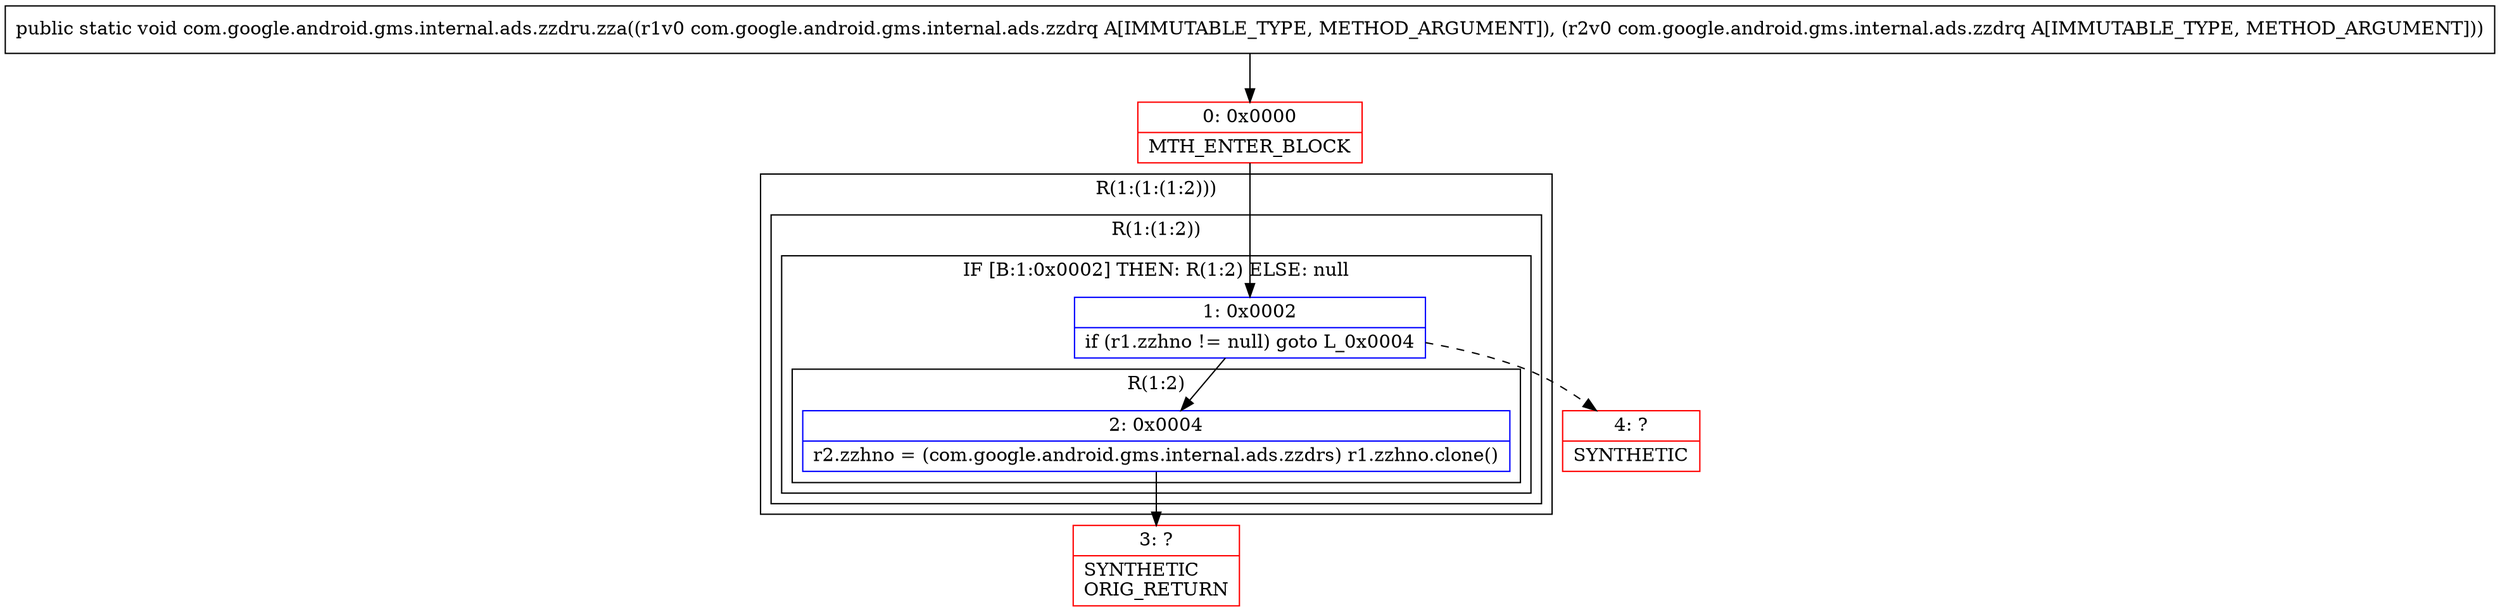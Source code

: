digraph "CFG forcom.google.android.gms.internal.ads.zzdru.zza(Lcom\/google\/android\/gms\/internal\/ads\/zzdrq;Lcom\/google\/android\/gms\/internal\/ads\/zzdrq;)V" {
subgraph cluster_Region_289840059 {
label = "R(1:(1:(1:2)))";
node [shape=record,color=blue];
subgraph cluster_Region_1019194239 {
label = "R(1:(1:2))";
node [shape=record,color=blue];
subgraph cluster_IfRegion_2041011797 {
label = "IF [B:1:0x0002] THEN: R(1:2) ELSE: null";
node [shape=record,color=blue];
Node_1 [shape=record,label="{1\:\ 0x0002|if (r1.zzhno != null) goto L_0x0004\l}"];
subgraph cluster_Region_1875738131 {
label = "R(1:2)";
node [shape=record,color=blue];
Node_2 [shape=record,label="{2\:\ 0x0004|r2.zzhno = (com.google.android.gms.internal.ads.zzdrs) r1.zzhno.clone()\l}"];
}
}
}
}
Node_0 [shape=record,color=red,label="{0\:\ 0x0000|MTH_ENTER_BLOCK\l}"];
Node_3 [shape=record,color=red,label="{3\:\ ?|SYNTHETIC\lORIG_RETURN\l}"];
Node_4 [shape=record,color=red,label="{4\:\ ?|SYNTHETIC\l}"];
MethodNode[shape=record,label="{public static void com.google.android.gms.internal.ads.zzdru.zza((r1v0 com.google.android.gms.internal.ads.zzdrq A[IMMUTABLE_TYPE, METHOD_ARGUMENT]), (r2v0 com.google.android.gms.internal.ads.zzdrq A[IMMUTABLE_TYPE, METHOD_ARGUMENT])) }"];
MethodNode -> Node_0;
Node_1 -> Node_2;
Node_1 -> Node_4[style=dashed];
Node_2 -> Node_3;
Node_0 -> Node_1;
}

